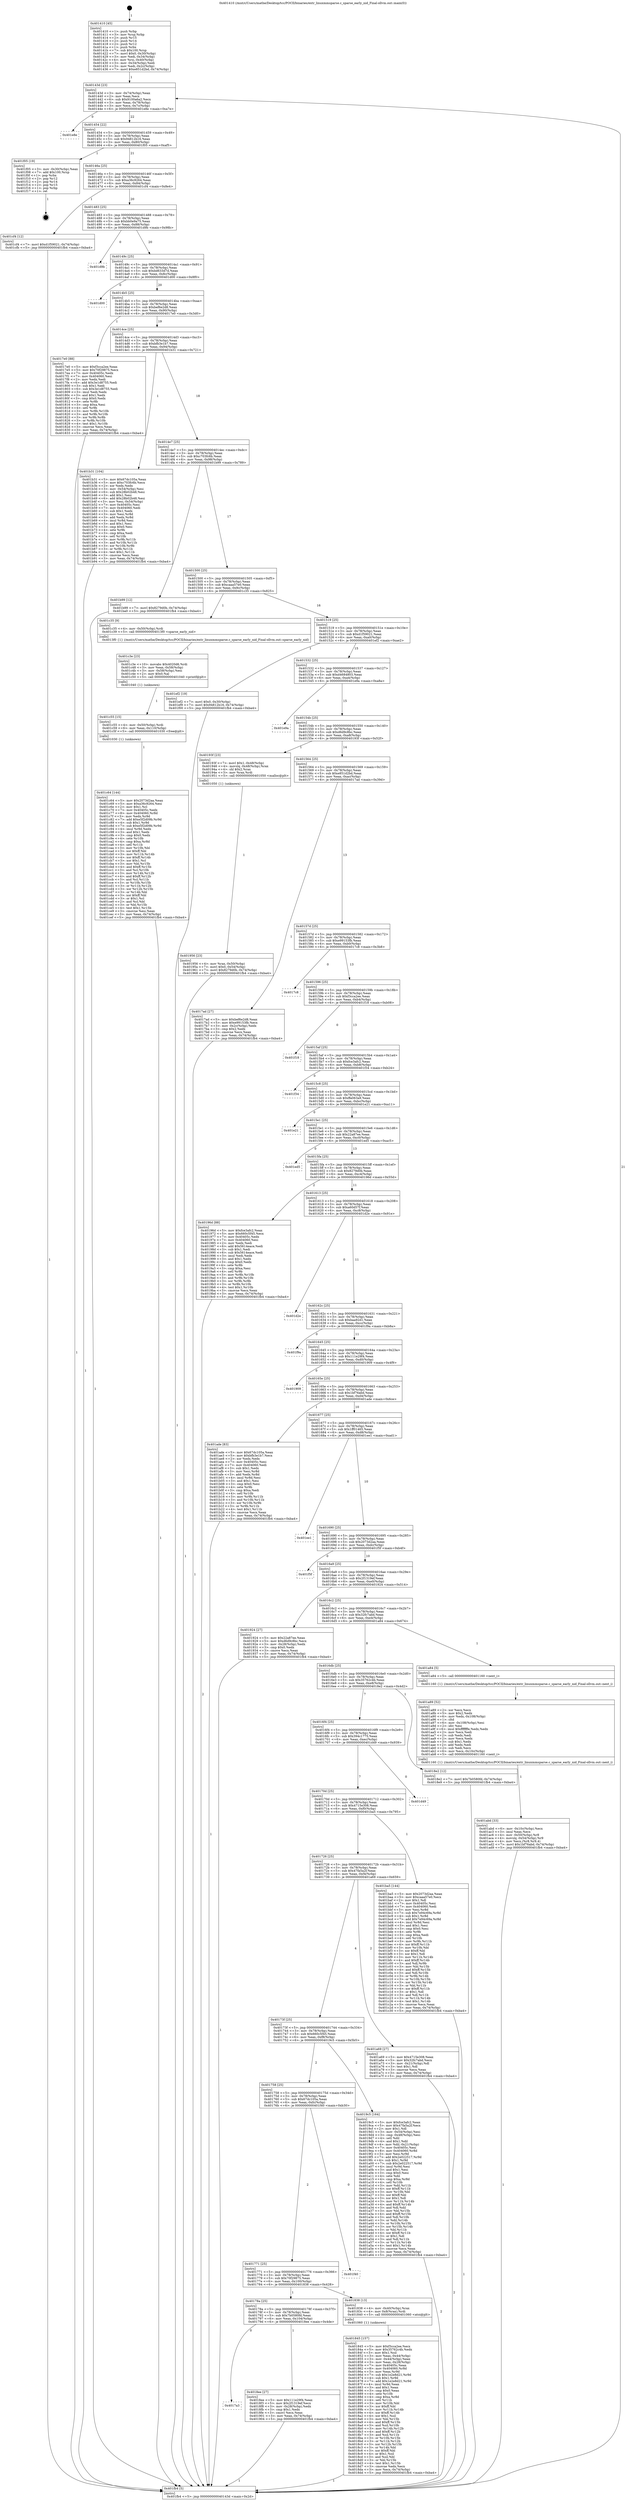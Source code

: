 digraph "0x401410" {
  label = "0x401410 (/mnt/c/Users/mathe/Desktop/tcc/POCII/binaries/extr_linuxmmsparse.c_sparse_early_nid_Final-ollvm.out::main(0))"
  labelloc = "t"
  node[shape=record]

  Entry [label="",width=0.3,height=0.3,shape=circle,fillcolor=black,style=filled]
  "0x40143d" [label="{
     0x40143d [23]\l
     | [instrs]\l
     &nbsp;&nbsp;0x40143d \<+3\>: mov -0x74(%rbp),%eax\l
     &nbsp;&nbsp;0x401440 \<+2\>: mov %eax,%ecx\l
     &nbsp;&nbsp;0x401442 \<+6\>: sub $0x9100a6a2,%ecx\l
     &nbsp;&nbsp;0x401448 \<+3\>: mov %eax,-0x78(%rbp)\l
     &nbsp;&nbsp;0x40144b \<+3\>: mov %ecx,-0x7c(%rbp)\l
     &nbsp;&nbsp;0x40144e \<+6\>: je 0000000000401e8e \<main+0xa7e\>\l
  }"]
  "0x401e8e" [label="{
     0x401e8e\l
  }", style=dashed]
  "0x401454" [label="{
     0x401454 [22]\l
     | [instrs]\l
     &nbsp;&nbsp;0x401454 \<+5\>: jmp 0000000000401459 \<main+0x49\>\l
     &nbsp;&nbsp;0x401459 \<+3\>: mov -0x78(%rbp),%eax\l
     &nbsp;&nbsp;0x40145c \<+5\>: sub $0x94812b16,%eax\l
     &nbsp;&nbsp;0x401461 \<+3\>: mov %eax,-0x80(%rbp)\l
     &nbsp;&nbsp;0x401464 \<+6\>: je 0000000000401f05 \<main+0xaf5\>\l
  }"]
  Exit [label="",width=0.3,height=0.3,shape=circle,fillcolor=black,style=filled,peripheries=2]
  "0x401f05" [label="{
     0x401f05 [19]\l
     | [instrs]\l
     &nbsp;&nbsp;0x401f05 \<+3\>: mov -0x30(%rbp),%eax\l
     &nbsp;&nbsp;0x401f08 \<+7\>: add $0x100,%rsp\l
     &nbsp;&nbsp;0x401f0f \<+1\>: pop %rbx\l
     &nbsp;&nbsp;0x401f10 \<+2\>: pop %r12\l
     &nbsp;&nbsp;0x401f12 \<+2\>: pop %r14\l
     &nbsp;&nbsp;0x401f14 \<+2\>: pop %r15\l
     &nbsp;&nbsp;0x401f16 \<+1\>: pop %rbp\l
     &nbsp;&nbsp;0x401f17 \<+1\>: ret\l
  }"]
  "0x40146a" [label="{
     0x40146a [25]\l
     | [instrs]\l
     &nbsp;&nbsp;0x40146a \<+5\>: jmp 000000000040146f \<main+0x5f\>\l
     &nbsp;&nbsp;0x40146f \<+3\>: mov -0x78(%rbp),%eax\l
     &nbsp;&nbsp;0x401472 \<+5\>: sub $0xa36c9264,%eax\l
     &nbsp;&nbsp;0x401477 \<+6\>: mov %eax,-0x84(%rbp)\l
     &nbsp;&nbsp;0x40147d \<+6\>: je 0000000000401cf4 \<main+0x8e4\>\l
  }"]
  "0x401c64" [label="{
     0x401c64 [144]\l
     | [instrs]\l
     &nbsp;&nbsp;0x401c64 \<+5\>: mov $0x2073d2aa,%eax\l
     &nbsp;&nbsp;0x401c69 \<+5\>: mov $0xa36c9264,%esi\l
     &nbsp;&nbsp;0x401c6e \<+2\>: mov $0x1,%cl\l
     &nbsp;&nbsp;0x401c70 \<+7\>: mov 0x40405c,%edx\l
     &nbsp;&nbsp;0x401c77 \<+8\>: mov 0x404060,%r8d\l
     &nbsp;&nbsp;0x401c7f \<+3\>: mov %edx,%r9d\l
     &nbsp;&nbsp;0x401c82 \<+7\>: add $0xe5f2d09b,%r9d\l
     &nbsp;&nbsp;0x401c89 \<+4\>: sub $0x1,%r9d\l
     &nbsp;&nbsp;0x401c8d \<+7\>: sub $0xe5f2d09b,%r9d\l
     &nbsp;&nbsp;0x401c94 \<+4\>: imul %r9d,%edx\l
     &nbsp;&nbsp;0x401c98 \<+3\>: and $0x1,%edx\l
     &nbsp;&nbsp;0x401c9b \<+3\>: cmp $0x0,%edx\l
     &nbsp;&nbsp;0x401c9e \<+4\>: sete %r10b\l
     &nbsp;&nbsp;0x401ca2 \<+4\>: cmp $0xa,%r8d\l
     &nbsp;&nbsp;0x401ca6 \<+4\>: setl %r11b\l
     &nbsp;&nbsp;0x401caa \<+3\>: mov %r10b,%bl\l
     &nbsp;&nbsp;0x401cad \<+3\>: xor $0xff,%bl\l
     &nbsp;&nbsp;0x401cb0 \<+3\>: mov %r11b,%r14b\l
     &nbsp;&nbsp;0x401cb3 \<+4\>: xor $0xff,%r14b\l
     &nbsp;&nbsp;0x401cb7 \<+3\>: xor $0x1,%cl\l
     &nbsp;&nbsp;0x401cba \<+3\>: mov %bl,%r15b\l
     &nbsp;&nbsp;0x401cbd \<+4\>: and $0xff,%r15b\l
     &nbsp;&nbsp;0x401cc1 \<+3\>: and %cl,%r10b\l
     &nbsp;&nbsp;0x401cc4 \<+3\>: mov %r14b,%r12b\l
     &nbsp;&nbsp;0x401cc7 \<+4\>: and $0xff,%r12b\l
     &nbsp;&nbsp;0x401ccb \<+3\>: and %cl,%r11b\l
     &nbsp;&nbsp;0x401cce \<+3\>: or %r10b,%r15b\l
     &nbsp;&nbsp;0x401cd1 \<+3\>: or %r11b,%r12b\l
     &nbsp;&nbsp;0x401cd4 \<+3\>: xor %r12b,%r15b\l
     &nbsp;&nbsp;0x401cd7 \<+3\>: or %r14b,%bl\l
     &nbsp;&nbsp;0x401cda \<+3\>: xor $0xff,%bl\l
     &nbsp;&nbsp;0x401cdd \<+3\>: or $0x1,%cl\l
     &nbsp;&nbsp;0x401ce0 \<+2\>: and %cl,%bl\l
     &nbsp;&nbsp;0x401ce2 \<+3\>: or %bl,%r15b\l
     &nbsp;&nbsp;0x401ce5 \<+4\>: test $0x1,%r15b\l
     &nbsp;&nbsp;0x401ce9 \<+3\>: cmovne %esi,%eax\l
     &nbsp;&nbsp;0x401cec \<+3\>: mov %eax,-0x74(%rbp)\l
     &nbsp;&nbsp;0x401cef \<+5\>: jmp 0000000000401fb4 \<main+0xba4\>\l
  }"]
  "0x401cf4" [label="{
     0x401cf4 [12]\l
     | [instrs]\l
     &nbsp;&nbsp;0x401cf4 \<+7\>: movl $0xd1f59021,-0x74(%rbp)\l
     &nbsp;&nbsp;0x401cfb \<+5\>: jmp 0000000000401fb4 \<main+0xba4\>\l
  }"]
  "0x401483" [label="{
     0x401483 [25]\l
     | [instrs]\l
     &nbsp;&nbsp;0x401483 \<+5\>: jmp 0000000000401488 \<main+0x78\>\l
     &nbsp;&nbsp;0x401488 \<+3\>: mov -0x78(%rbp),%eax\l
     &nbsp;&nbsp;0x40148b \<+5\>: sub $0xbb0e9a75,%eax\l
     &nbsp;&nbsp;0x401490 \<+6\>: mov %eax,-0x88(%rbp)\l
     &nbsp;&nbsp;0x401496 \<+6\>: je 0000000000401d9b \<main+0x98b\>\l
  }"]
  "0x401c55" [label="{
     0x401c55 [15]\l
     | [instrs]\l
     &nbsp;&nbsp;0x401c55 \<+4\>: mov -0x50(%rbp),%rdi\l
     &nbsp;&nbsp;0x401c59 \<+6\>: mov %eax,-0x110(%rbp)\l
     &nbsp;&nbsp;0x401c5f \<+5\>: call 0000000000401030 \<free@plt\>\l
     | [calls]\l
     &nbsp;&nbsp;0x401030 \{1\} (unknown)\l
  }"]
  "0x401d9b" [label="{
     0x401d9b\l
  }", style=dashed]
  "0x40149c" [label="{
     0x40149c [25]\l
     | [instrs]\l
     &nbsp;&nbsp;0x40149c \<+5\>: jmp 00000000004014a1 \<main+0x91\>\l
     &nbsp;&nbsp;0x4014a1 \<+3\>: mov -0x78(%rbp),%eax\l
     &nbsp;&nbsp;0x4014a4 \<+5\>: sub $0xbd633d7d,%eax\l
     &nbsp;&nbsp;0x4014a9 \<+6\>: mov %eax,-0x8c(%rbp)\l
     &nbsp;&nbsp;0x4014af \<+6\>: je 0000000000401d00 \<main+0x8f0\>\l
  }"]
  "0x401c3e" [label="{
     0x401c3e [23]\l
     | [instrs]\l
     &nbsp;&nbsp;0x401c3e \<+10\>: movabs $0x4020d6,%rdi\l
     &nbsp;&nbsp;0x401c48 \<+3\>: mov %eax,-0x58(%rbp)\l
     &nbsp;&nbsp;0x401c4b \<+3\>: mov -0x58(%rbp),%esi\l
     &nbsp;&nbsp;0x401c4e \<+2\>: mov $0x0,%al\l
     &nbsp;&nbsp;0x401c50 \<+5\>: call 0000000000401040 \<printf@plt\>\l
     | [calls]\l
     &nbsp;&nbsp;0x401040 \{1\} (unknown)\l
  }"]
  "0x401d00" [label="{
     0x401d00\l
  }", style=dashed]
  "0x4014b5" [label="{
     0x4014b5 [25]\l
     | [instrs]\l
     &nbsp;&nbsp;0x4014b5 \<+5\>: jmp 00000000004014ba \<main+0xaa\>\l
     &nbsp;&nbsp;0x4014ba \<+3\>: mov -0x78(%rbp),%eax\l
     &nbsp;&nbsp;0x4014bd \<+5\>: sub $0xbef6e2d8,%eax\l
     &nbsp;&nbsp;0x4014c2 \<+6\>: mov %eax,-0x90(%rbp)\l
     &nbsp;&nbsp;0x4014c8 \<+6\>: je 00000000004017e0 \<main+0x3d0\>\l
  }"]
  "0x401abd" [label="{
     0x401abd [33]\l
     | [instrs]\l
     &nbsp;&nbsp;0x401abd \<+6\>: mov -0x10c(%rbp),%ecx\l
     &nbsp;&nbsp;0x401ac3 \<+3\>: imul %eax,%ecx\l
     &nbsp;&nbsp;0x401ac6 \<+4\>: mov -0x50(%rbp),%r8\l
     &nbsp;&nbsp;0x401aca \<+4\>: movslq -0x54(%rbp),%r9\l
     &nbsp;&nbsp;0x401ace \<+4\>: mov %ecx,(%r8,%r9,4)\l
     &nbsp;&nbsp;0x401ad2 \<+7\>: movl $0x1bf76abd,-0x74(%rbp)\l
     &nbsp;&nbsp;0x401ad9 \<+5\>: jmp 0000000000401fb4 \<main+0xba4\>\l
  }"]
  "0x4017e0" [label="{
     0x4017e0 [88]\l
     | [instrs]\l
     &nbsp;&nbsp;0x4017e0 \<+5\>: mov $0xf3cca2ee,%eax\l
     &nbsp;&nbsp;0x4017e5 \<+5\>: mov $0x70f29875,%ecx\l
     &nbsp;&nbsp;0x4017ea \<+7\>: mov 0x40405c,%edx\l
     &nbsp;&nbsp;0x4017f1 \<+7\>: mov 0x404060,%esi\l
     &nbsp;&nbsp;0x4017f8 \<+2\>: mov %edx,%edi\l
     &nbsp;&nbsp;0x4017fa \<+6\>: add $0x3e1d8755,%edi\l
     &nbsp;&nbsp;0x401800 \<+3\>: sub $0x1,%edi\l
     &nbsp;&nbsp;0x401803 \<+6\>: sub $0x3e1d8755,%edi\l
     &nbsp;&nbsp;0x401809 \<+3\>: imul %edi,%edx\l
     &nbsp;&nbsp;0x40180c \<+3\>: and $0x1,%edx\l
     &nbsp;&nbsp;0x40180f \<+3\>: cmp $0x0,%edx\l
     &nbsp;&nbsp;0x401812 \<+4\>: sete %r8b\l
     &nbsp;&nbsp;0x401816 \<+3\>: cmp $0xa,%esi\l
     &nbsp;&nbsp;0x401819 \<+4\>: setl %r9b\l
     &nbsp;&nbsp;0x40181d \<+3\>: mov %r8b,%r10b\l
     &nbsp;&nbsp;0x401820 \<+3\>: and %r9b,%r10b\l
     &nbsp;&nbsp;0x401823 \<+3\>: xor %r9b,%r8b\l
     &nbsp;&nbsp;0x401826 \<+3\>: or %r8b,%r10b\l
     &nbsp;&nbsp;0x401829 \<+4\>: test $0x1,%r10b\l
     &nbsp;&nbsp;0x40182d \<+3\>: cmovne %ecx,%eax\l
     &nbsp;&nbsp;0x401830 \<+3\>: mov %eax,-0x74(%rbp)\l
     &nbsp;&nbsp;0x401833 \<+5\>: jmp 0000000000401fb4 \<main+0xba4\>\l
  }"]
  "0x4014ce" [label="{
     0x4014ce [25]\l
     | [instrs]\l
     &nbsp;&nbsp;0x4014ce \<+5\>: jmp 00000000004014d3 \<main+0xc3\>\l
     &nbsp;&nbsp;0x4014d3 \<+3\>: mov -0x78(%rbp),%eax\l
     &nbsp;&nbsp;0x4014d6 \<+5\>: sub $0xbfb3e1b7,%eax\l
     &nbsp;&nbsp;0x4014db \<+6\>: mov %eax,-0x94(%rbp)\l
     &nbsp;&nbsp;0x4014e1 \<+6\>: je 0000000000401b31 \<main+0x721\>\l
  }"]
  "0x401a89" [label="{
     0x401a89 [52]\l
     | [instrs]\l
     &nbsp;&nbsp;0x401a89 \<+2\>: xor %ecx,%ecx\l
     &nbsp;&nbsp;0x401a8b \<+5\>: mov $0x2,%edx\l
     &nbsp;&nbsp;0x401a90 \<+6\>: mov %edx,-0x108(%rbp)\l
     &nbsp;&nbsp;0x401a96 \<+1\>: cltd\l
     &nbsp;&nbsp;0x401a97 \<+6\>: mov -0x108(%rbp),%esi\l
     &nbsp;&nbsp;0x401a9d \<+2\>: idiv %esi\l
     &nbsp;&nbsp;0x401a9f \<+6\>: imul $0xfffffffe,%edx,%edx\l
     &nbsp;&nbsp;0x401aa5 \<+2\>: mov %ecx,%edi\l
     &nbsp;&nbsp;0x401aa7 \<+2\>: sub %edx,%edi\l
     &nbsp;&nbsp;0x401aa9 \<+2\>: mov %ecx,%edx\l
     &nbsp;&nbsp;0x401aab \<+3\>: sub $0x1,%edx\l
     &nbsp;&nbsp;0x401aae \<+2\>: add %edx,%edi\l
     &nbsp;&nbsp;0x401ab0 \<+2\>: sub %edi,%ecx\l
     &nbsp;&nbsp;0x401ab2 \<+6\>: mov %ecx,-0x10c(%rbp)\l
     &nbsp;&nbsp;0x401ab8 \<+5\>: call 0000000000401160 \<next_i\>\l
     | [calls]\l
     &nbsp;&nbsp;0x401160 \{1\} (/mnt/c/Users/mathe/Desktop/tcc/POCII/binaries/extr_linuxmmsparse.c_sparse_early_nid_Final-ollvm.out::next_i)\l
  }"]
  "0x401b31" [label="{
     0x401b31 [104]\l
     | [instrs]\l
     &nbsp;&nbsp;0x401b31 \<+5\>: mov $0x67dc105a,%eax\l
     &nbsp;&nbsp;0x401b36 \<+5\>: mov $0xc703fc6b,%ecx\l
     &nbsp;&nbsp;0x401b3b \<+2\>: xor %edx,%edx\l
     &nbsp;&nbsp;0x401b3d \<+3\>: mov -0x54(%rbp),%esi\l
     &nbsp;&nbsp;0x401b40 \<+6\>: sub $0x28b02b48,%esi\l
     &nbsp;&nbsp;0x401b46 \<+3\>: add $0x1,%esi\l
     &nbsp;&nbsp;0x401b49 \<+6\>: add $0x28b02b48,%esi\l
     &nbsp;&nbsp;0x401b4f \<+3\>: mov %esi,-0x54(%rbp)\l
     &nbsp;&nbsp;0x401b52 \<+7\>: mov 0x40405c,%esi\l
     &nbsp;&nbsp;0x401b59 \<+7\>: mov 0x404060,%edi\l
     &nbsp;&nbsp;0x401b60 \<+3\>: sub $0x1,%edx\l
     &nbsp;&nbsp;0x401b63 \<+3\>: mov %esi,%r8d\l
     &nbsp;&nbsp;0x401b66 \<+3\>: add %edx,%r8d\l
     &nbsp;&nbsp;0x401b69 \<+4\>: imul %r8d,%esi\l
     &nbsp;&nbsp;0x401b6d \<+3\>: and $0x1,%esi\l
     &nbsp;&nbsp;0x401b70 \<+3\>: cmp $0x0,%esi\l
     &nbsp;&nbsp;0x401b73 \<+4\>: sete %r9b\l
     &nbsp;&nbsp;0x401b77 \<+3\>: cmp $0xa,%edi\l
     &nbsp;&nbsp;0x401b7a \<+4\>: setl %r10b\l
     &nbsp;&nbsp;0x401b7e \<+3\>: mov %r9b,%r11b\l
     &nbsp;&nbsp;0x401b81 \<+3\>: and %r10b,%r11b\l
     &nbsp;&nbsp;0x401b84 \<+3\>: xor %r10b,%r9b\l
     &nbsp;&nbsp;0x401b87 \<+3\>: or %r9b,%r11b\l
     &nbsp;&nbsp;0x401b8a \<+4\>: test $0x1,%r11b\l
     &nbsp;&nbsp;0x401b8e \<+3\>: cmovne %ecx,%eax\l
     &nbsp;&nbsp;0x401b91 \<+3\>: mov %eax,-0x74(%rbp)\l
     &nbsp;&nbsp;0x401b94 \<+5\>: jmp 0000000000401fb4 \<main+0xba4\>\l
  }"]
  "0x4014e7" [label="{
     0x4014e7 [25]\l
     | [instrs]\l
     &nbsp;&nbsp;0x4014e7 \<+5\>: jmp 00000000004014ec \<main+0xdc\>\l
     &nbsp;&nbsp;0x4014ec \<+3\>: mov -0x78(%rbp),%eax\l
     &nbsp;&nbsp;0x4014ef \<+5\>: sub $0xc703fc6b,%eax\l
     &nbsp;&nbsp;0x4014f4 \<+6\>: mov %eax,-0x98(%rbp)\l
     &nbsp;&nbsp;0x4014fa \<+6\>: je 0000000000401b99 \<main+0x789\>\l
  }"]
  "0x401956" [label="{
     0x401956 [23]\l
     | [instrs]\l
     &nbsp;&nbsp;0x401956 \<+4\>: mov %rax,-0x50(%rbp)\l
     &nbsp;&nbsp;0x40195a \<+7\>: movl $0x0,-0x54(%rbp)\l
     &nbsp;&nbsp;0x401961 \<+7\>: movl $0x8279d0b,-0x74(%rbp)\l
     &nbsp;&nbsp;0x401968 \<+5\>: jmp 0000000000401fb4 \<main+0xba4\>\l
  }"]
  "0x401b99" [label="{
     0x401b99 [12]\l
     | [instrs]\l
     &nbsp;&nbsp;0x401b99 \<+7\>: movl $0x8279d0b,-0x74(%rbp)\l
     &nbsp;&nbsp;0x401ba0 \<+5\>: jmp 0000000000401fb4 \<main+0xba4\>\l
  }"]
  "0x401500" [label="{
     0x401500 [25]\l
     | [instrs]\l
     &nbsp;&nbsp;0x401500 \<+5\>: jmp 0000000000401505 \<main+0xf5\>\l
     &nbsp;&nbsp;0x401505 \<+3\>: mov -0x78(%rbp),%eax\l
     &nbsp;&nbsp;0x401508 \<+5\>: sub $0xcaaa57e0,%eax\l
     &nbsp;&nbsp;0x40150d \<+6\>: mov %eax,-0x9c(%rbp)\l
     &nbsp;&nbsp;0x401513 \<+6\>: je 0000000000401c35 \<main+0x825\>\l
  }"]
  "0x4017a3" [label="{
     0x4017a3\l
  }", style=dashed]
  "0x401c35" [label="{
     0x401c35 [9]\l
     | [instrs]\l
     &nbsp;&nbsp;0x401c35 \<+4\>: mov -0x50(%rbp),%rdi\l
     &nbsp;&nbsp;0x401c39 \<+5\>: call 00000000004013f0 \<sparse_early_nid\>\l
     | [calls]\l
     &nbsp;&nbsp;0x4013f0 \{1\} (/mnt/c/Users/mathe/Desktop/tcc/POCII/binaries/extr_linuxmmsparse.c_sparse_early_nid_Final-ollvm.out::sparse_early_nid)\l
  }"]
  "0x401519" [label="{
     0x401519 [25]\l
     | [instrs]\l
     &nbsp;&nbsp;0x401519 \<+5\>: jmp 000000000040151e \<main+0x10e\>\l
     &nbsp;&nbsp;0x40151e \<+3\>: mov -0x78(%rbp),%eax\l
     &nbsp;&nbsp;0x401521 \<+5\>: sub $0xd1f59021,%eax\l
     &nbsp;&nbsp;0x401526 \<+6\>: mov %eax,-0xa0(%rbp)\l
     &nbsp;&nbsp;0x40152c \<+6\>: je 0000000000401ef2 \<main+0xae2\>\l
  }"]
  "0x4018ee" [label="{
     0x4018ee [27]\l
     | [instrs]\l
     &nbsp;&nbsp;0x4018ee \<+5\>: mov $0x111e29f4,%eax\l
     &nbsp;&nbsp;0x4018f3 \<+5\>: mov $0x2f1319ef,%ecx\l
     &nbsp;&nbsp;0x4018f8 \<+3\>: mov -0x28(%rbp),%edx\l
     &nbsp;&nbsp;0x4018fb \<+3\>: cmp $0x1,%edx\l
     &nbsp;&nbsp;0x4018fe \<+3\>: cmovl %ecx,%eax\l
     &nbsp;&nbsp;0x401901 \<+3\>: mov %eax,-0x74(%rbp)\l
     &nbsp;&nbsp;0x401904 \<+5\>: jmp 0000000000401fb4 \<main+0xba4\>\l
  }"]
  "0x401ef2" [label="{
     0x401ef2 [19]\l
     | [instrs]\l
     &nbsp;&nbsp;0x401ef2 \<+7\>: movl $0x0,-0x30(%rbp)\l
     &nbsp;&nbsp;0x401ef9 \<+7\>: movl $0x94812b16,-0x74(%rbp)\l
     &nbsp;&nbsp;0x401f00 \<+5\>: jmp 0000000000401fb4 \<main+0xba4\>\l
  }"]
  "0x401532" [label="{
     0x401532 [25]\l
     | [instrs]\l
     &nbsp;&nbsp;0x401532 \<+5\>: jmp 0000000000401537 \<main+0x127\>\l
     &nbsp;&nbsp;0x401537 \<+3\>: mov -0x78(%rbp),%eax\l
     &nbsp;&nbsp;0x40153a \<+5\>: sub $0xd4684803,%eax\l
     &nbsp;&nbsp;0x40153f \<+6\>: mov %eax,-0xa4(%rbp)\l
     &nbsp;&nbsp;0x401545 \<+6\>: je 0000000000401e9a \<main+0xa8a\>\l
  }"]
  "0x401845" [label="{
     0x401845 [157]\l
     | [instrs]\l
     &nbsp;&nbsp;0x401845 \<+5\>: mov $0xf3cca2ee,%ecx\l
     &nbsp;&nbsp;0x40184a \<+5\>: mov $0x35762c4b,%edx\l
     &nbsp;&nbsp;0x40184f \<+3\>: mov $0x1,%sil\l
     &nbsp;&nbsp;0x401852 \<+3\>: mov %eax,-0x44(%rbp)\l
     &nbsp;&nbsp;0x401855 \<+3\>: mov -0x44(%rbp),%eax\l
     &nbsp;&nbsp;0x401858 \<+3\>: mov %eax,-0x28(%rbp)\l
     &nbsp;&nbsp;0x40185b \<+7\>: mov 0x40405c,%eax\l
     &nbsp;&nbsp;0x401862 \<+8\>: mov 0x404060,%r8d\l
     &nbsp;&nbsp;0x40186a \<+3\>: mov %eax,%r9d\l
     &nbsp;&nbsp;0x40186d \<+7\>: sub $0x1e2e8d21,%r9d\l
     &nbsp;&nbsp;0x401874 \<+4\>: sub $0x1,%r9d\l
     &nbsp;&nbsp;0x401878 \<+7\>: add $0x1e2e8d21,%r9d\l
     &nbsp;&nbsp;0x40187f \<+4\>: imul %r9d,%eax\l
     &nbsp;&nbsp;0x401883 \<+3\>: and $0x1,%eax\l
     &nbsp;&nbsp;0x401886 \<+3\>: cmp $0x0,%eax\l
     &nbsp;&nbsp;0x401889 \<+4\>: sete %r10b\l
     &nbsp;&nbsp;0x40188d \<+4\>: cmp $0xa,%r8d\l
     &nbsp;&nbsp;0x401891 \<+4\>: setl %r11b\l
     &nbsp;&nbsp;0x401895 \<+3\>: mov %r10b,%bl\l
     &nbsp;&nbsp;0x401898 \<+3\>: xor $0xff,%bl\l
     &nbsp;&nbsp;0x40189b \<+3\>: mov %r11b,%r14b\l
     &nbsp;&nbsp;0x40189e \<+4\>: xor $0xff,%r14b\l
     &nbsp;&nbsp;0x4018a2 \<+4\>: xor $0x1,%sil\l
     &nbsp;&nbsp;0x4018a6 \<+3\>: mov %bl,%r15b\l
     &nbsp;&nbsp;0x4018a9 \<+4\>: and $0xff,%r15b\l
     &nbsp;&nbsp;0x4018ad \<+3\>: and %sil,%r10b\l
     &nbsp;&nbsp;0x4018b0 \<+3\>: mov %r14b,%r12b\l
     &nbsp;&nbsp;0x4018b3 \<+4\>: and $0xff,%r12b\l
     &nbsp;&nbsp;0x4018b7 \<+3\>: and %sil,%r11b\l
     &nbsp;&nbsp;0x4018ba \<+3\>: or %r10b,%r15b\l
     &nbsp;&nbsp;0x4018bd \<+3\>: or %r11b,%r12b\l
     &nbsp;&nbsp;0x4018c0 \<+3\>: xor %r12b,%r15b\l
     &nbsp;&nbsp;0x4018c3 \<+3\>: or %r14b,%bl\l
     &nbsp;&nbsp;0x4018c6 \<+3\>: xor $0xff,%bl\l
     &nbsp;&nbsp;0x4018c9 \<+4\>: or $0x1,%sil\l
     &nbsp;&nbsp;0x4018cd \<+3\>: and %sil,%bl\l
     &nbsp;&nbsp;0x4018d0 \<+3\>: or %bl,%r15b\l
     &nbsp;&nbsp;0x4018d3 \<+4\>: test $0x1,%r15b\l
     &nbsp;&nbsp;0x4018d7 \<+3\>: cmovne %edx,%ecx\l
     &nbsp;&nbsp;0x4018da \<+3\>: mov %ecx,-0x74(%rbp)\l
     &nbsp;&nbsp;0x4018dd \<+5\>: jmp 0000000000401fb4 \<main+0xba4\>\l
  }"]
  "0x401e9a" [label="{
     0x401e9a\l
  }", style=dashed]
  "0x40154b" [label="{
     0x40154b [25]\l
     | [instrs]\l
     &nbsp;&nbsp;0x40154b \<+5\>: jmp 0000000000401550 \<main+0x140\>\l
     &nbsp;&nbsp;0x401550 \<+3\>: mov -0x78(%rbp),%eax\l
     &nbsp;&nbsp;0x401553 \<+5\>: sub $0xd6d9c8bc,%eax\l
     &nbsp;&nbsp;0x401558 \<+6\>: mov %eax,-0xa8(%rbp)\l
     &nbsp;&nbsp;0x40155e \<+6\>: je 000000000040193f \<main+0x52f\>\l
  }"]
  "0x40178a" [label="{
     0x40178a [25]\l
     | [instrs]\l
     &nbsp;&nbsp;0x40178a \<+5\>: jmp 000000000040178f \<main+0x37f\>\l
     &nbsp;&nbsp;0x40178f \<+3\>: mov -0x78(%rbp),%eax\l
     &nbsp;&nbsp;0x401792 \<+5\>: sub $0x7b0580fd,%eax\l
     &nbsp;&nbsp;0x401797 \<+6\>: mov %eax,-0x104(%rbp)\l
     &nbsp;&nbsp;0x40179d \<+6\>: je 00000000004018ee \<main+0x4de\>\l
  }"]
  "0x40193f" [label="{
     0x40193f [23]\l
     | [instrs]\l
     &nbsp;&nbsp;0x40193f \<+7\>: movl $0x1,-0x48(%rbp)\l
     &nbsp;&nbsp;0x401946 \<+4\>: movslq -0x48(%rbp),%rax\l
     &nbsp;&nbsp;0x40194a \<+4\>: shl $0x2,%rax\l
     &nbsp;&nbsp;0x40194e \<+3\>: mov %rax,%rdi\l
     &nbsp;&nbsp;0x401951 \<+5\>: call 0000000000401050 \<malloc@plt\>\l
     | [calls]\l
     &nbsp;&nbsp;0x401050 \{1\} (unknown)\l
  }"]
  "0x401564" [label="{
     0x401564 [25]\l
     | [instrs]\l
     &nbsp;&nbsp;0x401564 \<+5\>: jmp 0000000000401569 \<main+0x159\>\l
     &nbsp;&nbsp;0x401569 \<+3\>: mov -0x78(%rbp),%eax\l
     &nbsp;&nbsp;0x40156c \<+5\>: sub $0xe851d2bd,%eax\l
     &nbsp;&nbsp;0x401571 \<+6\>: mov %eax,-0xac(%rbp)\l
     &nbsp;&nbsp;0x401577 \<+6\>: je 00000000004017ad \<main+0x39d\>\l
  }"]
  "0x401838" [label="{
     0x401838 [13]\l
     | [instrs]\l
     &nbsp;&nbsp;0x401838 \<+4\>: mov -0x40(%rbp),%rax\l
     &nbsp;&nbsp;0x40183c \<+4\>: mov 0x8(%rax),%rdi\l
     &nbsp;&nbsp;0x401840 \<+5\>: call 0000000000401060 \<atoi@plt\>\l
     | [calls]\l
     &nbsp;&nbsp;0x401060 \{1\} (unknown)\l
  }"]
  "0x4017ad" [label="{
     0x4017ad [27]\l
     | [instrs]\l
     &nbsp;&nbsp;0x4017ad \<+5\>: mov $0xbef6e2d8,%eax\l
     &nbsp;&nbsp;0x4017b2 \<+5\>: mov $0xe99153fb,%ecx\l
     &nbsp;&nbsp;0x4017b7 \<+3\>: mov -0x2c(%rbp),%edx\l
     &nbsp;&nbsp;0x4017ba \<+3\>: cmp $0x2,%edx\l
     &nbsp;&nbsp;0x4017bd \<+3\>: cmovne %ecx,%eax\l
     &nbsp;&nbsp;0x4017c0 \<+3\>: mov %eax,-0x74(%rbp)\l
     &nbsp;&nbsp;0x4017c3 \<+5\>: jmp 0000000000401fb4 \<main+0xba4\>\l
  }"]
  "0x40157d" [label="{
     0x40157d [25]\l
     | [instrs]\l
     &nbsp;&nbsp;0x40157d \<+5\>: jmp 0000000000401582 \<main+0x172\>\l
     &nbsp;&nbsp;0x401582 \<+3\>: mov -0x78(%rbp),%eax\l
     &nbsp;&nbsp;0x401585 \<+5\>: sub $0xe99153fb,%eax\l
     &nbsp;&nbsp;0x40158a \<+6\>: mov %eax,-0xb0(%rbp)\l
     &nbsp;&nbsp;0x401590 \<+6\>: je 00000000004017c8 \<main+0x3b8\>\l
  }"]
  "0x401fb4" [label="{
     0x401fb4 [5]\l
     | [instrs]\l
     &nbsp;&nbsp;0x401fb4 \<+5\>: jmp 000000000040143d \<main+0x2d\>\l
  }"]
  "0x401410" [label="{
     0x401410 [45]\l
     | [instrs]\l
     &nbsp;&nbsp;0x401410 \<+1\>: push %rbp\l
     &nbsp;&nbsp;0x401411 \<+3\>: mov %rsp,%rbp\l
     &nbsp;&nbsp;0x401414 \<+2\>: push %r15\l
     &nbsp;&nbsp;0x401416 \<+2\>: push %r14\l
     &nbsp;&nbsp;0x401418 \<+2\>: push %r12\l
     &nbsp;&nbsp;0x40141a \<+1\>: push %rbx\l
     &nbsp;&nbsp;0x40141b \<+7\>: sub $0x100,%rsp\l
     &nbsp;&nbsp;0x401422 \<+7\>: movl $0x0,-0x30(%rbp)\l
     &nbsp;&nbsp;0x401429 \<+3\>: mov %edi,-0x34(%rbp)\l
     &nbsp;&nbsp;0x40142c \<+4\>: mov %rsi,-0x40(%rbp)\l
     &nbsp;&nbsp;0x401430 \<+3\>: mov -0x34(%rbp),%edi\l
     &nbsp;&nbsp;0x401433 \<+3\>: mov %edi,-0x2c(%rbp)\l
     &nbsp;&nbsp;0x401436 \<+7\>: movl $0xe851d2bd,-0x74(%rbp)\l
  }"]
  "0x401771" [label="{
     0x401771 [25]\l
     | [instrs]\l
     &nbsp;&nbsp;0x401771 \<+5\>: jmp 0000000000401776 \<main+0x366\>\l
     &nbsp;&nbsp;0x401776 \<+3\>: mov -0x78(%rbp),%eax\l
     &nbsp;&nbsp;0x401779 \<+5\>: sub $0x70f29875,%eax\l
     &nbsp;&nbsp;0x40177e \<+6\>: mov %eax,-0x100(%rbp)\l
     &nbsp;&nbsp;0x401784 \<+6\>: je 0000000000401838 \<main+0x428\>\l
  }"]
  "0x4017c8" [label="{
     0x4017c8\l
  }", style=dashed]
  "0x401596" [label="{
     0x401596 [25]\l
     | [instrs]\l
     &nbsp;&nbsp;0x401596 \<+5\>: jmp 000000000040159b \<main+0x18b\>\l
     &nbsp;&nbsp;0x40159b \<+3\>: mov -0x78(%rbp),%eax\l
     &nbsp;&nbsp;0x40159e \<+5\>: sub $0xf3cca2ee,%eax\l
     &nbsp;&nbsp;0x4015a3 \<+6\>: mov %eax,-0xb4(%rbp)\l
     &nbsp;&nbsp;0x4015a9 \<+6\>: je 0000000000401f18 \<main+0xb08\>\l
  }"]
  "0x401f40" [label="{
     0x401f40\l
  }", style=dashed]
  "0x401f18" [label="{
     0x401f18\l
  }", style=dashed]
  "0x4015af" [label="{
     0x4015af [25]\l
     | [instrs]\l
     &nbsp;&nbsp;0x4015af \<+5\>: jmp 00000000004015b4 \<main+0x1a4\>\l
     &nbsp;&nbsp;0x4015b4 \<+3\>: mov -0x78(%rbp),%eax\l
     &nbsp;&nbsp;0x4015b7 \<+5\>: sub $0xfce3afc2,%eax\l
     &nbsp;&nbsp;0x4015bc \<+6\>: mov %eax,-0xb8(%rbp)\l
     &nbsp;&nbsp;0x4015c2 \<+6\>: je 0000000000401f34 \<main+0xb24\>\l
  }"]
  "0x401758" [label="{
     0x401758 [25]\l
     | [instrs]\l
     &nbsp;&nbsp;0x401758 \<+5\>: jmp 000000000040175d \<main+0x34d\>\l
     &nbsp;&nbsp;0x40175d \<+3\>: mov -0x78(%rbp),%eax\l
     &nbsp;&nbsp;0x401760 \<+5\>: sub $0x67dc105a,%eax\l
     &nbsp;&nbsp;0x401765 \<+6\>: mov %eax,-0xfc(%rbp)\l
     &nbsp;&nbsp;0x40176b \<+6\>: je 0000000000401f40 \<main+0xb30\>\l
  }"]
  "0x401f34" [label="{
     0x401f34\l
  }", style=dashed]
  "0x4015c8" [label="{
     0x4015c8 [25]\l
     | [instrs]\l
     &nbsp;&nbsp;0x4015c8 \<+5\>: jmp 00000000004015cd \<main+0x1bd\>\l
     &nbsp;&nbsp;0x4015cd \<+3\>: mov -0x78(%rbp),%eax\l
     &nbsp;&nbsp;0x4015d0 \<+5\>: sub $0xffa063a9,%eax\l
     &nbsp;&nbsp;0x4015d5 \<+6\>: mov %eax,-0xbc(%rbp)\l
     &nbsp;&nbsp;0x4015db \<+6\>: je 0000000000401e21 \<main+0xa11\>\l
  }"]
  "0x4019c5" [label="{
     0x4019c5 [164]\l
     | [instrs]\l
     &nbsp;&nbsp;0x4019c5 \<+5\>: mov $0xfce3afc2,%eax\l
     &nbsp;&nbsp;0x4019ca \<+5\>: mov $0x47fa5a2f,%ecx\l
     &nbsp;&nbsp;0x4019cf \<+2\>: mov $0x1,%dl\l
     &nbsp;&nbsp;0x4019d1 \<+3\>: mov -0x54(%rbp),%esi\l
     &nbsp;&nbsp;0x4019d4 \<+3\>: cmp -0x48(%rbp),%esi\l
     &nbsp;&nbsp;0x4019d7 \<+4\>: setl %dil\l
     &nbsp;&nbsp;0x4019db \<+4\>: and $0x1,%dil\l
     &nbsp;&nbsp;0x4019df \<+4\>: mov %dil,-0x21(%rbp)\l
     &nbsp;&nbsp;0x4019e3 \<+7\>: mov 0x40405c,%esi\l
     &nbsp;&nbsp;0x4019ea \<+8\>: mov 0x404060,%r8d\l
     &nbsp;&nbsp;0x4019f2 \<+3\>: mov %esi,%r9d\l
     &nbsp;&nbsp;0x4019f5 \<+7\>: add $0x2e022517,%r9d\l
     &nbsp;&nbsp;0x4019fc \<+4\>: sub $0x1,%r9d\l
     &nbsp;&nbsp;0x401a00 \<+7\>: sub $0x2e022517,%r9d\l
     &nbsp;&nbsp;0x401a07 \<+4\>: imul %r9d,%esi\l
     &nbsp;&nbsp;0x401a0b \<+3\>: and $0x1,%esi\l
     &nbsp;&nbsp;0x401a0e \<+3\>: cmp $0x0,%esi\l
     &nbsp;&nbsp;0x401a11 \<+4\>: sete %dil\l
     &nbsp;&nbsp;0x401a15 \<+4\>: cmp $0xa,%r8d\l
     &nbsp;&nbsp;0x401a19 \<+4\>: setl %r10b\l
     &nbsp;&nbsp;0x401a1d \<+3\>: mov %dil,%r11b\l
     &nbsp;&nbsp;0x401a20 \<+4\>: xor $0xff,%r11b\l
     &nbsp;&nbsp;0x401a24 \<+3\>: mov %r10b,%bl\l
     &nbsp;&nbsp;0x401a27 \<+3\>: xor $0xff,%bl\l
     &nbsp;&nbsp;0x401a2a \<+3\>: xor $0x1,%dl\l
     &nbsp;&nbsp;0x401a2d \<+3\>: mov %r11b,%r14b\l
     &nbsp;&nbsp;0x401a30 \<+4\>: and $0xff,%r14b\l
     &nbsp;&nbsp;0x401a34 \<+3\>: and %dl,%dil\l
     &nbsp;&nbsp;0x401a37 \<+3\>: mov %bl,%r15b\l
     &nbsp;&nbsp;0x401a3a \<+4\>: and $0xff,%r15b\l
     &nbsp;&nbsp;0x401a3e \<+3\>: and %dl,%r10b\l
     &nbsp;&nbsp;0x401a41 \<+3\>: or %dil,%r14b\l
     &nbsp;&nbsp;0x401a44 \<+3\>: or %r10b,%r15b\l
     &nbsp;&nbsp;0x401a47 \<+3\>: xor %r15b,%r14b\l
     &nbsp;&nbsp;0x401a4a \<+3\>: or %bl,%r11b\l
     &nbsp;&nbsp;0x401a4d \<+4\>: xor $0xff,%r11b\l
     &nbsp;&nbsp;0x401a51 \<+3\>: or $0x1,%dl\l
     &nbsp;&nbsp;0x401a54 \<+3\>: and %dl,%r11b\l
     &nbsp;&nbsp;0x401a57 \<+3\>: or %r11b,%r14b\l
     &nbsp;&nbsp;0x401a5a \<+4\>: test $0x1,%r14b\l
     &nbsp;&nbsp;0x401a5e \<+3\>: cmovne %ecx,%eax\l
     &nbsp;&nbsp;0x401a61 \<+3\>: mov %eax,-0x74(%rbp)\l
     &nbsp;&nbsp;0x401a64 \<+5\>: jmp 0000000000401fb4 \<main+0xba4\>\l
  }"]
  "0x401e21" [label="{
     0x401e21\l
  }", style=dashed]
  "0x4015e1" [label="{
     0x4015e1 [25]\l
     | [instrs]\l
     &nbsp;&nbsp;0x4015e1 \<+5\>: jmp 00000000004015e6 \<main+0x1d6\>\l
     &nbsp;&nbsp;0x4015e6 \<+3\>: mov -0x78(%rbp),%eax\l
     &nbsp;&nbsp;0x4015e9 \<+5\>: sub $0x22a87ee,%eax\l
     &nbsp;&nbsp;0x4015ee \<+6\>: mov %eax,-0xc0(%rbp)\l
     &nbsp;&nbsp;0x4015f4 \<+6\>: je 0000000000401ed5 \<main+0xac5\>\l
  }"]
  "0x40173f" [label="{
     0x40173f [25]\l
     | [instrs]\l
     &nbsp;&nbsp;0x40173f \<+5\>: jmp 0000000000401744 \<main+0x334\>\l
     &nbsp;&nbsp;0x401744 \<+3\>: mov -0x78(%rbp),%eax\l
     &nbsp;&nbsp;0x401747 \<+5\>: sub $0x660c5f45,%eax\l
     &nbsp;&nbsp;0x40174c \<+6\>: mov %eax,-0xf8(%rbp)\l
     &nbsp;&nbsp;0x401752 \<+6\>: je 00000000004019c5 \<main+0x5b5\>\l
  }"]
  "0x401ed5" [label="{
     0x401ed5\l
  }", style=dashed]
  "0x4015fa" [label="{
     0x4015fa [25]\l
     | [instrs]\l
     &nbsp;&nbsp;0x4015fa \<+5\>: jmp 00000000004015ff \<main+0x1ef\>\l
     &nbsp;&nbsp;0x4015ff \<+3\>: mov -0x78(%rbp),%eax\l
     &nbsp;&nbsp;0x401602 \<+5\>: sub $0x8279d0b,%eax\l
     &nbsp;&nbsp;0x401607 \<+6\>: mov %eax,-0xc4(%rbp)\l
     &nbsp;&nbsp;0x40160d \<+6\>: je 000000000040196d \<main+0x55d\>\l
  }"]
  "0x401a69" [label="{
     0x401a69 [27]\l
     | [instrs]\l
     &nbsp;&nbsp;0x401a69 \<+5\>: mov $0x4715e308,%eax\l
     &nbsp;&nbsp;0x401a6e \<+5\>: mov $0x32fc7abd,%ecx\l
     &nbsp;&nbsp;0x401a73 \<+3\>: mov -0x21(%rbp),%dl\l
     &nbsp;&nbsp;0x401a76 \<+3\>: test $0x1,%dl\l
     &nbsp;&nbsp;0x401a79 \<+3\>: cmovne %ecx,%eax\l
     &nbsp;&nbsp;0x401a7c \<+3\>: mov %eax,-0x74(%rbp)\l
     &nbsp;&nbsp;0x401a7f \<+5\>: jmp 0000000000401fb4 \<main+0xba4\>\l
  }"]
  "0x40196d" [label="{
     0x40196d [88]\l
     | [instrs]\l
     &nbsp;&nbsp;0x40196d \<+5\>: mov $0xfce3afc2,%eax\l
     &nbsp;&nbsp;0x401972 \<+5\>: mov $0x660c5f45,%ecx\l
     &nbsp;&nbsp;0x401977 \<+7\>: mov 0x40405c,%edx\l
     &nbsp;&nbsp;0x40197e \<+7\>: mov 0x404060,%esi\l
     &nbsp;&nbsp;0x401985 \<+2\>: mov %edx,%edi\l
     &nbsp;&nbsp;0x401987 \<+6\>: add $0x5614eace,%edi\l
     &nbsp;&nbsp;0x40198d \<+3\>: sub $0x1,%edi\l
     &nbsp;&nbsp;0x401990 \<+6\>: sub $0x5614eace,%edi\l
     &nbsp;&nbsp;0x401996 \<+3\>: imul %edi,%edx\l
     &nbsp;&nbsp;0x401999 \<+3\>: and $0x1,%edx\l
     &nbsp;&nbsp;0x40199c \<+3\>: cmp $0x0,%edx\l
     &nbsp;&nbsp;0x40199f \<+4\>: sete %r8b\l
     &nbsp;&nbsp;0x4019a3 \<+3\>: cmp $0xa,%esi\l
     &nbsp;&nbsp;0x4019a6 \<+4\>: setl %r9b\l
     &nbsp;&nbsp;0x4019aa \<+3\>: mov %r8b,%r10b\l
     &nbsp;&nbsp;0x4019ad \<+3\>: and %r9b,%r10b\l
     &nbsp;&nbsp;0x4019b0 \<+3\>: xor %r9b,%r8b\l
     &nbsp;&nbsp;0x4019b3 \<+3\>: or %r8b,%r10b\l
     &nbsp;&nbsp;0x4019b6 \<+4\>: test $0x1,%r10b\l
     &nbsp;&nbsp;0x4019ba \<+3\>: cmovne %ecx,%eax\l
     &nbsp;&nbsp;0x4019bd \<+3\>: mov %eax,-0x74(%rbp)\l
     &nbsp;&nbsp;0x4019c0 \<+5\>: jmp 0000000000401fb4 \<main+0xba4\>\l
  }"]
  "0x401613" [label="{
     0x401613 [25]\l
     | [instrs]\l
     &nbsp;&nbsp;0x401613 \<+5\>: jmp 0000000000401618 \<main+0x208\>\l
     &nbsp;&nbsp;0x401618 \<+3\>: mov -0x78(%rbp),%eax\l
     &nbsp;&nbsp;0x40161b \<+5\>: sub $0xa60d57f,%eax\l
     &nbsp;&nbsp;0x401620 \<+6\>: mov %eax,-0xc8(%rbp)\l
     &nbsp;&nbsp;0x401626 \<+6\>: je 0000000000401d2e \<main+0x91e\>\l
  }"]
  "0x401726" [label="{
     0x401726 [25]\l
     | [instrs]\l
     &nbsp;&nbsp;0x401726 \<+5\>: jmp 000000000040172b \<main+0x31b\>\l
     &nbsp;&nbsp;0x40172b \<+3\>: mov -0x78(%rbp),%eax\l
     &nbsp;&nbsp;0x40172e \<+5\>: sub $0x47fa5a2f,%eax\l
     &nbsp;&nbsp;0x401733 \<+6\>: mov %eax,-0xf4(%rbp)\l
     &nbsp;&nbsp;0x401739 \<+6\>: je 0000000000401a69 \<main+0x659\>\l
  }"]
  "0x401d2e" [label="{
     0x401d2e\l
  }", style=dashed]
  "0x40162c" [label="{
     0x40162c [25]\l
     | [instrs]\l
     &nbsp;&nbsp;0x40162c \<+5\>: jmp 0000000000401631 \<main+0x221\>\l
     &nbsp;&nbsp;0x401631 \<+3\>: mov -0x78(%rbp),%eax\l
     &nbsp;&nbsp;0x401634 \<+5\>: sub $0xbaa92d1,%eax\l
     &nbsp;&nbsp;0x401639 \<+6\>: mov %eax,-0xcc(%rbp)\l
     &nbsp;&nbsp;0x40163f \<+6\>: je 0000000000401f9a \<main+0xb8a\>\l
  }"]
  "0x401ba5" [label="{
     0x401ba5 [144]\l
     | [instrs]\l
     &nbsp;&nbsp;0x401ba5 \<+5\>: mov $0x2073d2aa,%eax\l
     &nbsp;&nbsp;0x401baa \<+5\>: mov $0xcaaa57e0,%ecx\l
     &nbsp;&nbsp;0x401baf \<+2\>: mov $0x1,%dl\l
     &nbsp;&nbsp;0x401bb1 \<+7\>: mov 0x40405c,%esi\l
     &nbsp;&nbsp;0x401bb8 \<+7\>: mov 0x404060,%edi\l
     &nbsp;&nbsp;0x401bbf \<+3\>: mov %esi,%r8d\l
     &nbsp;&nbsp;0x401bc2 \<+7\>: sub $0x7e94c69a,%r8d\l
     &nbsp;&nbsp;0x401bc9 \<+4\>: sub $0x1,%r8d\l
     &nbsp;&nbsp;0x401bcd \<+7\>: add $0x7e94c69a,%r8d\l
     &nbsp;&nbsp;0x401bd4 \<+4\>: imul %r8d,%esi\l
     &nbsp;&nbsp;0x401bd8 \<+3\>: and $0x1,%esi\l
     &nbsp;&nbsp;0x401bdb \<+3\>: cmp $0x0,%esi\l
     &nbsp;&nbsp;0x401bde \<+4\>: sete %r9b\l
     &nbsp;&nbsp;0x401be2 \<+3\>: cmp $0xa,%edi\l
     &nbsp;&nbsp;0x401be5 \<+4\>: setl %r10b\l
     &nbsp;&nbsp;0x401be9 \<+3\>: mov %r9b,%r11b\l
     &nbsp;&nbsp;0x401bec \<+4\>: xor $0xff,%r11b\l
     &nbsp;&nbsp;0x401bf0 \<+3\>: mov %r10b,%bl\l
     &nbsp;&nbsp;0x401bf3 \<+3\>: xor $0xff,%bl\l
     &nbsp;&nbsp;0x401bf6 \<+3\>: xor $0x1,%dl\l
     &nbsp;&nbsp;0x401bf9 \<+3\>: mov %r11b,%r14b\l
     &nbsp;&nbsp;0x401bfc \<+4\>: and $0xff,%r14b\l
     &nbsp;&nbsp;0x401c00 \<+3\>: and %dl,%r9b\l
     &nbsp;&nbsp;0x401c03 \<+3\>: mov %bl,%r15b\l
     &nbsp;&nbsp;0x401c06 \<+4\>: and $0xff,%r15b\l
     &nbsp;&nbsp;0x401c0a \<+3\>: and %dl,%r10b\l
     &nbsp;&nbsp;0x401c0d \<+3\>: or %r9b,%r14b\l
     &nbsp;&nbsp;0x401c10 \<+3\>: or %r10b,%r15b\l
     &nbsp;&nbsp;0x401c13 \<+3\>: xor %r15b,%r14b\l
     &nbsp;&nbsp;0x401c16 \<+3\>: or %bl,%r11b\l
     &nbsp;&nbsp;0x401c19 \<+4\>: xor $0xff,%r11b\l
     &nbsp;&nbsp;0x401c1d \<+3\>: or $0x1,%dl\l
     &nbsp;&nbsp;0x401c20 \<+3\>: and %dl,%r11b\l
     &nbsp;&nbsp;0x401c23 \<+3\>: or %r11b,%r14b\l
     &nbsp;&nbsp;0x401c26 \<+4\>: test $0x1,%r14b\l
     &nbsp;&nbsp;0x401c2a \<+3\>: cmovne %ecx,%eax\l
     &nbsp;&nbsp;0x401c2d \<+3\>: mov %eax,-0x74(%rbp)\l
     &nbsp;&nbsp;0x401c30 \<+5\>: jmp 0000000000401fb4 \<main+0xba4\>\l
  }"]
  "0x401f9a" [label="{
     0x401f9a\l
  }", style=dashed]
  "0x401645" [label="{
     0x401645 [25]\l
     | [instrs]\l
     &nbsp;&nbsp;0x401645 \<+5\>: jmp 000000000040164a \<main+0x23a\>\l
     &nbsp;&nbsp;0x40164a \<+3\>: mov -0x78(%rbp),%eax\l
     &nbsp;&nbsp;0x40164d \<+5\>: sub $0x111e29f4,%eax\l
     &nbsp;&nbsp;0x401652 \<+6\>: mov %eax,-0xd0(%rbp)\l
     &nbsp;&nbsp;0x401658 \<+6\>: je 0000000000401909 \<main+0x4f9\>\l
  }"]
  "0x40170d" [label="{
     0x40170d [25]\l
     | [instrs]\l
     &nbsp;&nbsp;0x40170d \<+5\>: jmp 0000000000401712 \<main+0x302\>\l
     &nbsp;&nbsp;0x401712 \<+3\>: mov -0x78(%rbp),%eax\l
     &nbsp;&nbsp;0x401715 \<+5\>: sub $0x4715e308,%eax\l
     &nbsp;&nbsp;0x40171a \<+6\>: mov %eax,-0xf0(%rbp)\l
     &nbsp;&nbsp;0x401720 \<+6\>: je 0000000000401ba5 \<main+0x795\>\l
  }"]
  "0x401909" [label="{
     0x401909\l
  }", style=dashed]
  "0x40165e" [label="{
     0x40165e [25]\l
     | [instrs]\l
     &nbsp;&nbsp;0x40165e \<+5\>: jmp 0000000000401663 \<main+0x253\>\l
     &nbsp;&nbsp;0x401663 \<+3\>: mov -0x78(%rbp),%eax\l
     &nbsp;&nbsp;0x401666 \<+5\>: sub $0x1bf76abd,%eax\l
     &nbsp;&nbsp;0x40166b \<+6\>: mov %eax,-0xd4(%rbp)\l
     &nbsp;&nbsp;0x401671 \<+6\>: je 0000000000401ade \<main+0x6ce\>\l
  }"]
  "0x401d49" [label="{
     0x401d49\l
  }", style=dashed]
  "0x401ade" [label="{
     0x401ade [83]\l
     | [instrs]\l
     &nbsp;&nbsp;0x401ade \<+5\>: mov $0x67dc105a,%eax\l
     &nbsp;&nbsp;0x401ae3 \<+5\>: mov $0xbfb3e1b7,%ecx\l
     &nbsp;&nbsp;0x401ae8 \<+2\>: xor %edx,%edx\l
     &nbsp;&nbsp;0x401aea \<+7\>: mov 0x40405c,%esi\l
     &nbsp;&nbsp;0x401af1 \<+7\>: mov 0x404060,%edi\l
     &nbsp;&nbsp;0x401af8 \<+3\>: sub $0x1,%edx\l
     &nbsp;&nbsp;0x401afb \<+3\>: mov %esi,%r8d\l
     &nbsp;&nbsp;0x401afe \<+3\>: add %edx,%r8d\l
     &nbsp;&nbsp;0x401b01 \<+4\>: imul %r8d,%esi\l
     &nbsp;&nbsp;0x401b05 \<+3\>: and $0x1,%esi\l
     &nbsp;&nbsp;0x401b08 \<+3\>: cmp $0x0,%esi\l
     &nbsp;&nbsp;0x401b0b \<+4\>: sete %r9b\l
     &nbsp;&nbsp;0x401b0f \<+3\>: cmp $0xa,%edi\l
     &nbsp;&nbsp;0x401b12 \<+4\>: setl %r10b\l
     &nbsp;&nbsp;0x401b16 \<+3\>: mov %r9b,%r11b\l
     &nbsp;&nbsp;0x401b19 \<+3\>: and %r10b,%r11b\l
     &nbsp;&nbsp;0x401b1c \<+3\>: xor %r10b,%r9b\l
     &nbsp;&nbsp;0x401b1f \<+3\>: or %r9b,%r11b\l
     &nbsp;&nbsp;0x401b22 \<+4\>: test $0x1,%r11b\l
     &nbsp;&nbsp;0x401b26 \<+3\>: cmovne %ecx,%eax\l
     &nbsp;&nbsp;0x401b29 \<+3\>: mov %eax,-0x74(%rbp)\l
     &nbsp;&nbsp;0x401b2c \<+5\>: jmp 0000000000401fb4 \<main+0xba4\>\l
  }"]
  "0x401677" [label="{
     0x401677 [25]\l
     | [instrs]\l
     &nbsp;&nbsp;0x401677 \<+5\>: jmp 000000000040167c \<main+0x26c\>\l
     &nbsp;&nbsp;0x40167c \<+3\>: mov -0x78(%rbp),%eax\l
     &nbsp;&nbsp;0x40167f \<+5\>: sub $0x1ff01465,%eax\l
     &nbsp;&nbsp;0x401684 \<+6\>: mov %eax,-0xd8(%rbp)\l
     &nbsp;&nbsp;0x40168a \<+6\>: je 0000000000401ee1 \<main+0xad1\>\l
  }"]
  "0x4016f4" [label="{
     0x4016f4 [25]\l
     | [instrs]\l
     &nbsp;&nbsp;0x4016f4 \<+5\>: jmp 00000000004016f9 \<main+0x2e9\>\l
     &nbsp;&nbsp;0x4016f9 \<+3\>: mov -0x78(%rbp),%eax\l
     &nbsp;&nbsp;0x4016fc \<+5\>: sub $0x394c1775,%eax\l
     &nbsp;&nbsp;0x401701 \<+6\>: mov %eax,-0xec(%rbp)\l
     &nbsp;&nbsp;0x401707 \<+6\>: je 0000000000401d49 \<main+0x939\>\l
  }"]
  "0x401ee1" [label="{
     0x401ee1\l
  }", style=dashed]
  "0x401690" [label="{
     0x401690 [25]\l
     | [instrs]\l
     &nbsp;&nbsp;0x401690 \<+5\>: jmp 0000000000401695 \<main+0x285\>\l
     &nbsp;&nbsp;0x401695 \<+3\>: mov -0x78(%rbp),%eax\l
     &nbsp;&nbsp;0x401698 \<+5\>: sub $0x2073d2aa,%eax\l
     &nbsp;&nbsp;0x40169d \<+6\>: mov %eax,-0xdc(%rbp)\l
     &nbsp;&nbsp;0x4016a3 \<+6\>: je 0000000000401f5f \<main+0xb4f\>\l
  }"]
  "0x4018e2" [label="{
     0x4018e2 [12]\l
     | [instrs]\l
     &nbsp;&nbsp;0x4018e2 \<+7\>: movl $0x7b0580fd,-0x74(%rbp)\l
     &nbsp;&nbsp;0x4018e9 \<+5\>: jmp 0000000000401fb4 \<main+0xba4\>\l
  }"]
  "0x401f5f" [label="{
     0x401f5f\l
  }", style=dashed]
  "0x4016a9" [label="{
     0x4016a9 [25]\l
     | [instrs]\l
     &nbsp;&nbsp;0x4016a9 \<+5\>: jmp 00000000004016ae \<main+0x29e\>\l
     &nbsp;&nbsp;0x4016ae \<+3\>: mov -0x78(%rbp),%eax\l
     &nbsp;&nbsp;0x4016b1 \<+5\>: sub $0x2f1319ef,%eax\l
     &nbsp;&nbsp;0x4016b6 \<+6\>: mov %eax,-0xe0(%rbp)\l
     &nbsp;&nbsp;0x4016bc \<+6\>: je 0000000000401924 \<main+0x514\>\l
  }"]
  "0x4016db" [label="{
     0x4016db [25]\l
     | [instrs]\l
     &nbsp;&nbsp;0x4016db \<+5\>: jmp 00000000004016e0 \<main+0x2d0\>\l
     &nbsp;&nbsp;0x4016e0 \<+3\>: mov -0x78(%rbp),%eax\l
     &nbsp;&nbsp;0x4016e3 \<+5\>: sub $0x35762c4b,%eax\l
     &nbsp;&nbsp;0x4016e8 \<+6\>: mov %eax,-0xe8(%rbp)\l
     &nbsp;&nbsp;0x4016ee \<+6\>: je 00000000004018e2 \<main+0x4d2\>\l
  }"]
  "0x401924" [label="{
     0x401924 [27]\l
     | [instrs]\l
     &nbsp;&nbsp;0x401924 \<+5\>: mov $0x22a87ee,%eax\l
     &nbsp;&nbsp;0x401929 \<+5\>: mov $0xd6d9c8bc,%ecx\l
     &nbsp;&nbsp;0x40192e \<+3\>: mov -0x28(%rbp),%edx\l
     &nbsp;&nbsp;0x401931 \<+3\>: cmp $0x0,%edx\l
     &nbsp;&nbsp;0x401934 \<+3\>: cmove %ecx,%eax\l
     &nbsp;&nbsp;0x401937 \<+3\>: mov %eax,-0x74(%rbp)\l
     &nbsp;&nbsp;0x40193a \<+5\>: jmp 0000000000401fb4 \<main+0xba4\>\l
  }"]
  "0x4016c2" [label="{
     0x4016c2 [25]\l
     | [instrs]\l
     &nbsp;&nbsp;0x4016c2 \<+5\>: jmp 00000000004016c7 \<main+0x2b7\>\l
     &nbsp;&nbsp;0x4016c7 \<+3\>: mov -0x78(%rbp),%eax\l
     &nbsp;&nbsp;0x4016ca \<+5\>: sub $0x32fc7abd,%eax\l
     &nbsp;&nbsp;0x4016cf \<+6\>: mov %eax,-0xe4(%rbp)\l
     &nbsp;&nbsp;0x4016d5 \<+6\>: je 0000000000401a84 \<main+0x674\>\l
  }"]
  "0x401a84" [label="{
     0x401a84 [5]\l
     | [instrs]\l
     &nbsp;&nbsp;0x401a84 \<+5\>: call 0000000000401160 \<next_i\>\l
     | [calls]\l
     &nbsp;&nbsp;0x401160 \{1\} (/mnt/c/Users/mathe/Desktop/tcc/POCII/binaries/extr_linuxmmsparse.c_sparse_early_nid_Final-ollvm.out::next_i)\l
  }"]
  Entry -> "0x401410" [label=" 1"]
  "0x40143d" -> "0x401e8e" [label=" 0"]
  "0x40143d" -> "0x401454" [label=" 22"]
  "0x401f05" -> Exit [label=" 1"]
  "0x401454" -> "0x401f05" [label=" 1"]
  "0x401454" -> "0x40146a" [label=" 21"]
  "0x401ef2" -> "0x401fb4" [label=" 1"]
  "0x40146a" -> "0x401cf4" [label=" 1"]
  "0x40146a" -> "0x401483" [label=" 20"]
  "0x401cf4" -> "0x401fb4" [label=" 1"]
  "0x401483" -> "0x401d9b" [label=" 0"]
  "0x401483" -> "0x40149c" [label=" 20"]
  "0x401c64" -> "0x401fb4" [label=" 1"]
  "0x40149c" -> "0x401d00" [label=" 0"]
  "0x40149c" -> "0x4014b5" [label=" 20"]
  "0x401c55" -> "0x401c64" [label=" 1"]
  "0x4014b5" -> "0x4017e0" [label=" 1"]
  "0x4014b5" -> "0x4014ce" [label=" 19"]
  "0x401c3e" -> "0x401c55" [label=" 1"]
  "0x4014ce" -> "0x401b31" [label=" 1"]
  "0x4014ce" -> "0x4014e7" [label=" 18"]
  "0x401c35" -> "0x401c3e" [label=" 1"]
  "0x4014e7" -> "0x401b99" [label=" 1"]
  "0x4014e7" -> "0x401500" [label=" 17"]
  "0x401ba5" -> "0x401fb4" [label=" 1"]
  "0x401500" -> "0x401c35" [label=" 1"]
  "0x401500" -> "0x401519" [label=" 16"]
  "0x401b99" -> "0x401fb4" [label=" 1"]
  "0x401519" -> "0x401ef2" [label=" 1"]
  "0x401519" -> "0x401532" [label=" 15"]
  "0x401b31" -> "0x401fb4" [label=" 1"]
  "0x401532" -> "0x401e9a" [label=" 0"]
  "0x401532" -> "0x40154b" [label=" 15"]
  "0x401abd" -> "0x401fb4" [label=" 1"]
  "0x40154b" -> "0x40193f" [label=" 1"]
  "0x40154b" -> "0x401564" [label=" 14"]
  "0x401a89" -> "0x401abd" [label=" 1"]
  "0x401564" -> "0x4017ad" [label=" 1"]
  "0x401564" -> "0x40157d" [label=" 13"]
  "0x4017ad" -> "0x401fb4" [label=" 1"]
  "0x401410" -> "0x40143d" [label=" 1"]
  "0x401fb4" -> "0x40143d" [label=" 21"]
  "0x4017e0" -> "0x401fb4" [label=" 1"]
  "0x401a84" -> "0x401a89" [label=" 1"]
  "0x40157d" -> "0x4017c8" [label=" 0"]
  "0x40157d" -> "0x401596" [label=" 13"]
  "0x4019c5" -> "0x401fb4" [label=" 2"]
  "0x401596" -> "0x401f18" [label=" 0"]
  "0x401596" -> "0x4015af" [label=" 13"]
  "0x40196d" -> "0x401fb4" [label=" 2"]
  "0x4015af" -> "0x401f34" [label=" 0"]
  "0x4015af" -> "0x4015c8" [label=" 13"]
  "0x40193f" -> "0x401956" [label=" 1"]
  "0x4015c8" -> "0x401e21" [label=" 0"]
  "0x4015c8" -> "0x4015e1" [label=" 13"]
  "0x401924" -> "0x401fb4" [label=" 1"]
  "0x4015e1" -> "0x401ed5" [label=" 0"]
  "0x4015e1" -> "0x4015fa" [label=" 13"]
  "0x40178a" -> "0x4017a3" [label=" 0"]
  "0x4015fa" -> "0x40196d" [label=" 2"]
  "0x4015fa" -> "0x401613" [label=" 11"]
  "0x40178a" -> "0x4018ee" [label=" 1"]
  "0x401613" -> "0x401d2e" [label=" 0"]
  "0x401613" -> "0x40162c" [label=" 11"]
  "0x4018e2" -> "0x401fb4" [label=" 1"]
  "0x40162c" -> "0x401f9a" [label=" 0"]
  "0x40162c" -> "0x401645" [label=" 11"]
  "0x401845" -> "0x401fb4" [label=" 1"]
  "0x401645" -> "0x401909" [label=" 0"]
  "0x401645" -> "0x40165e" [label=" 11"]
  "0x401771" -> "0x40178a" [label=" 1"]
  "0x40165e" -> "0x401ade" [label=" 1"]
  "0x40165e" -> "0x401677" [label=" 10"]
  "0x401771" -> "0x401838" [label=" 1"]
  "0x401677" -> "0x401ee1" [label=" 0"]
  "0x401677" -> "0x401690" [label=" 10"]
  "0x401758" -> "0x401771" [label=" 2"]
  "0x401690" -> "0x401f5f" [label=" 0"]
  "0x401690" -> "0x4016a9" [label=" 10"]
  "0x401758" -> "0x401f40" [label=" 0"]
  "0x4016a9" -> "0x401924" [label=" 1"]
  "0x4016a9" -> "0x4016c2" [label=" 9"]
  "0x40173f" -> "0x401758" [label=" 2"]
  "0x4016c2" -> "0x401a84" [label=" 1"]
  "0x4016c2" -> "0x4016db" [label=" 8"]
  "0x401956" -> "0x401fb4" [label=" 1"]
  "0x4016db" -> "0x4018e2" [label=" 1"]
  "0x4016db" -> "0x4016f4" [label=" 7"]
  "0x401a69" -> "0x401fb4" [label=" 2"]
  "0x4016f4" -> "0x401d49" [label=" 0"]
  "0x4016f4" -> "0x40170d" [label=" 7"]
  "0x401838" -> "0x401845" [label=" 1"]
  "0x40170d" -> "0x401ba5" [label=" 1"]
  "0x40170d" -> "0x401726" [label=" 6"]
  "0x401ade" -> "0x401fb4" [label=" 1"]
  "0x401726" -> "0x401a69" [label=" 2"]
  "0x401726" -> "0x40173f" [label=" 4"]
  "0x4018ee" -> "0x401fb4" [label=" 1"]
  "0x40173f" -> "0x4019c5" [label=" 2"]
}
